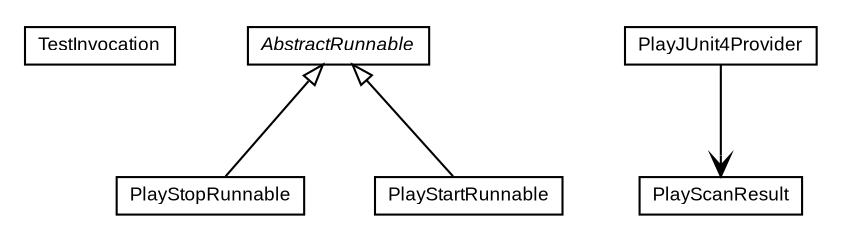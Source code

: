 #!/usr/local/bin/dot
#
# Class diagram 
# Generated by UMLGraph version R5_6-24-gf6e263 (http://www.umlgraph.org/)
#

digraph G {
	edge [fontname="arial",fontsize=10,labelfontname="arial",labelfontsize=10];
	node [fontname="arial",fontsize=10,shape=plaintext];
	nodesep=0.25;
	ranksep=0.5;
	// com.google.code.play.surefire.junit4.TestInvocation
	c0 [label=<<table title="com.google.code.play.surefire.junit4.TestInvocation" border="0" cellborder="1" cellspacing="0" cellpadding="2" port="p" href="./TestInvocation.html">
		<tr><td><table border="0" cellspacing="0" cellpadding="1">
<tr><td align="center" balign="center"> TestInvocation </td></tr>
		</table></td></tr>
		</table>>, URL="./TestInvocation.html", fontname="arial", fontcolor="black", fontsize=9.0];
	// com.google.code.play.surefire.junit4.PlayStopRunnable
	c1 [label=<<table title="com.google.code.play.surefire.junit4.PlayStopRunnable" border="0" cellborder="1" cellspacing="0" cellpadding="2" port="p" href="./PlayStopRunnable.html">
		<tr><td><table border="0" cellspacing="0" cellpadding="1">
<tr><td align="center" balign="center"> PlayStopRunnable </td></tr>
		</table></td></tr>
		</table>>, URL="./PlayStopRunnable.html", fontname="arial", fontcolor="black", fontsize=9.0];
	// com.google.code.play.surefire.junit4.PlayStartRunnable
	c2 [label=<<table title="com.google.code.play.surefire.junit4.PlayStartRunnable" border="0" cellborder="1" cellspacing="0" cellpadding="2" port="p" href="./PlayStartRunnable.html">
		<tr><td><table border="0" cellspacing="0" cellpadding="1">
<tr><td align="center" balign="center"> PlayStartRunnable </td></tr>
		</table></td></tr>
		</table>>, URL="./PlayStartRunnable.html", fontname="arial", fontcolor="black", fontsize=9.0];
	// com.google.code.play.surefire.junit4.PlayScanResult
	c3 [label=<<table title="com.google.code.play.surefire.junit4.PlayScanResult" border="0" cellborder="1" cellspacing="0" cellpadding="2" port="p" href="./PlayScanResult.html">
		<tr><td><table border="0" cellspacing="0" cellpadding="1">
<tr><td align="center" balign="center"> PlayScanResult </td></tr>
		</table></td></tr>
		</table>>, URL="./PlayScanResult.html", fontname="arial", fontcolor="black", fontsize=9.0];
	// com.google.code.play.surefire.junit4.PlayJUnit4Provider
	c4 [label=<<table title="com.google.code.play.surefire.junit4.PlayJUnit4Provider" border="0" cellborder="1" cellspacing="0" cellpadding="2" port="p" href="./PlayJUnit4Provider.html">
		<tr><td><table border="0" cellspacing="0" cellpadding="1">
<tr><td align="center" balign="center"> PlayJUnit4Provider </td></tr>
		</table></td></tr>
		</table>>, URL="./PlayJUnit4Provider.html", fontname="arial", fontcolor="black", fontsize=9.0];
	// com.google.code.play.surefire.junit4.AbstractRunnable
	c5 [label=<<table title="com.google.code.play.surefire.junit4.AbstractRunnable" border="0" cellborder="1" cellspacing="0" cellpadding="2" port="p" href="./AbstractRunnable.html">
		<tr><td><table border="0" cellspacing="0" cellpadding="1">
<tr><td align="center" balign="center"><font face="arial italic"> AbstractRunnable </font></td></tr>
		</table></td></tr>
		</table>>, URL="./AbstractRunnable.html", fontname="arial", fontcolor="black", fontsize=9.0];
	//com.google.code.play.surefire.junit4.PlayStopRunnable extends com.google.code.play.surefire.junit4.AbstractRunnable
	c5:p -> c1:p [dir=back,arrowtail=empty];
	//com.google.code.play.surefire.junit4.PlayStartRunnable extends com.google.code.play.surefire.junit4.AbstractRunnable
	c5:p -> c2:p [dir=back,arrowtail=empty];
	// com.google.code.play.surefire.junit4.PlayJUnit4Provider NAVASSOC com.google.code.play.surefire.junit4.PlayScanResult
	c4:p -> c3:p [taillabel="", label="", headlabel="", fontname="arial", fontcolor="black", fontsize=10.0, color="black", arrowhead=open];
}

